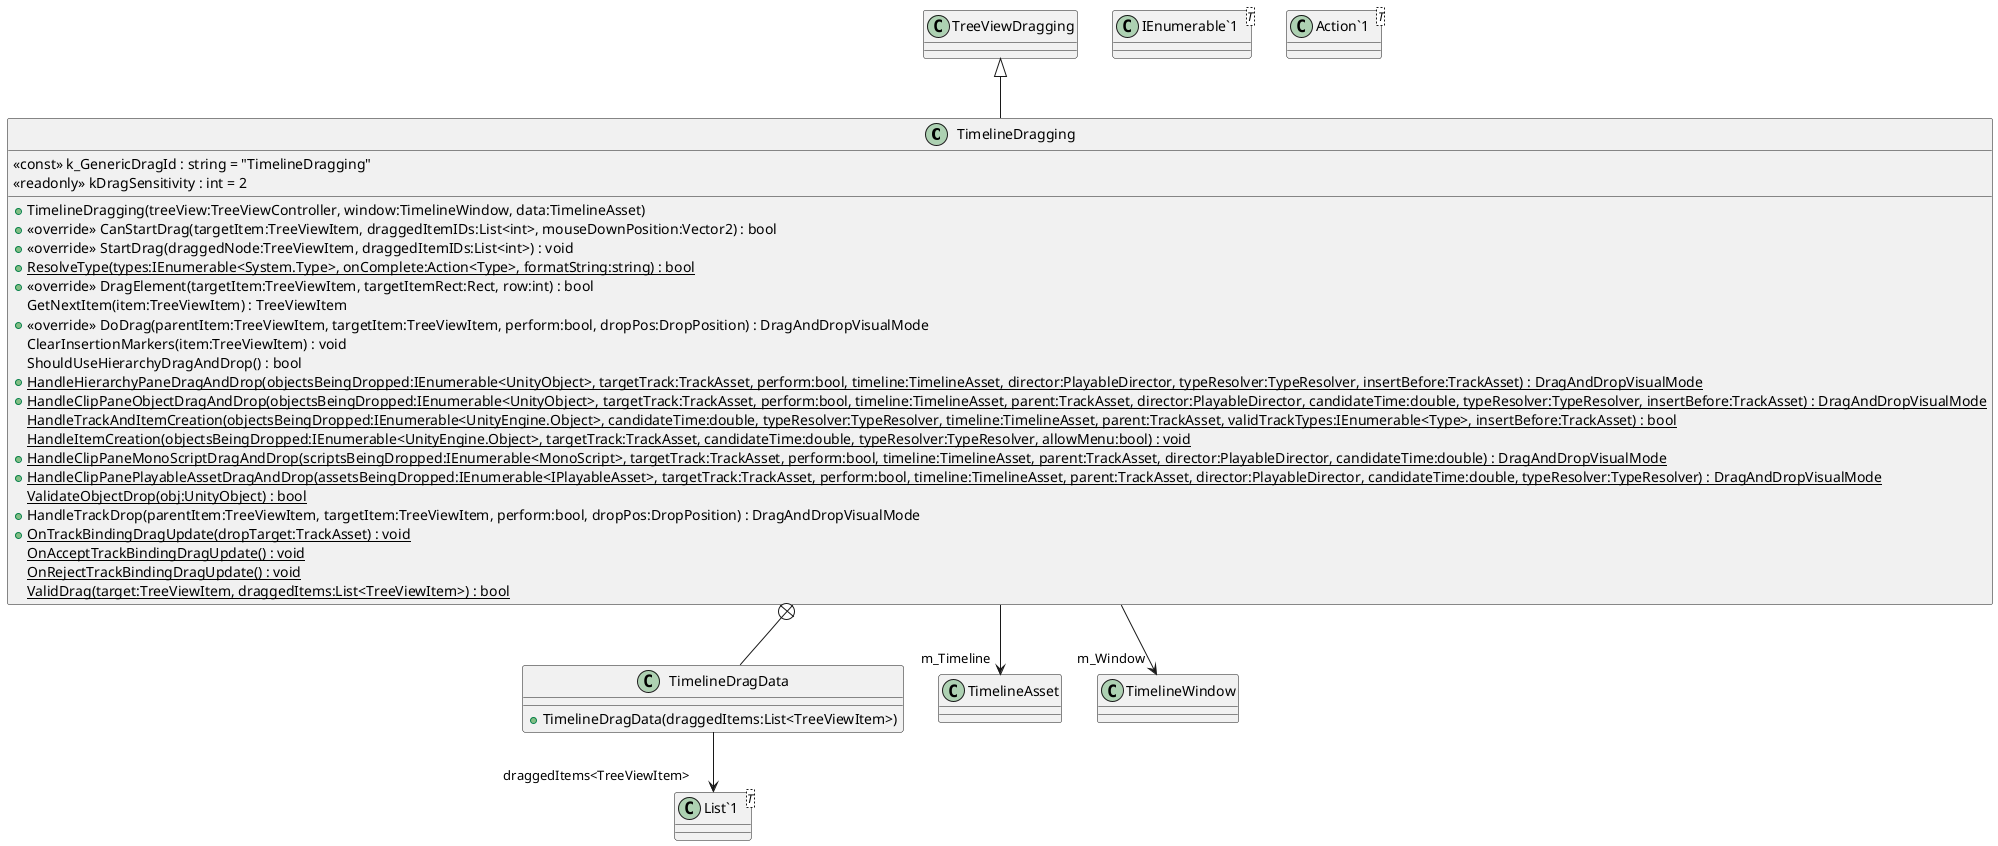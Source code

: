 @startuml
class TimelineDragging {
    <<const>> k_GenericDragId : string = "TimelineDragging"
    <<readonly>> kDragSensitivity : int = 2
    + TimelineDragging(treeView:TreeViewController, window:TimelineWindow, data:TimelineAsset)
    + <<override>> CanStartDrag(targetItem:TreeViewItem, draggedItemIDs:List<int>, mouseDownPosition:Vector2) : bool
    + <<override>> StartDrag(draggedNode:TreeViewItem, draggedItemIDs:List<int>) : void
    + {static} ResolveType(types:IEnumerable<System.Type>, onComplete:Action<Type>, formatString:string) : bool
    + <<override>> DragElement(targetItem:TreeViewItem, targetItemRect:Rect, row:int) : bool
    GetNextItem(item:TreeViewItem) : TreeViewItem
    + <<override>> DoDrag(parentItem:TreeViewItem, targetItem:TreeViewItem, perform:bool, dropPos:DropPosition) : DragAndDropVisualMode
    ClearInsertionMarkers(item:TreeViewItem) : void
    ShouldUseHierarchyDragAndDrop() : bool
    + {static} HandleHierarchyPaneDragAndDrop(objectsBeingDropped:IEnumerable<UnityObject>, targetTrack:TrackAsset, perform:bool, timeline:TimelineAsset, director:PlayableDirector, typeResolver:TypeResolver, insertBefore:TrackAsset) : DragAndDropVisualMode
    + {static} HandleClipPaneObjectDragAndDrop(objectsBeingDropped:IEnumerable<UnityObject>, targetTrack:TrackAsset, perform:bool, timeline:TimelineAsset, parent:TrackAsset, director:PlayableDirector, candidateTime:double, typeResolver:TypeResolver, insertBefore:TrackAsset) : DragAndDropVisualMode
    {static} HandleTrackAndItemCreation(objectsBeingDropped:IEnumerable<UnityEngine.Object>, candidateTime:double, typeResolver:TypeResolver, timeline:TimelineAsset, parent:TrackAsset, validTrackTypes:IEnumerable<Type>, insertBefore:TrackAsset) : bool
    {static} HandleItemCreation(objectsBeingDropped:IEnumerable<UnityEngine.Object>, targetTrack:TrackAsset, candidateTime:double, typeResolver:TypeResolver, allowMenu:bool) : void
    + {static} HandleClipPaneMonoScriptDragAndDrop(scriptsBeingDropped:IEnumerable<MonoScript>, targetTrack:TrackAsset, perform:bool, timeline:TimelineAsset, parent:TrackAsset, director:PlayableDirector, candidateTime:double) : DragAndDropVisualMode
    + {static} HandleClipPanePlayableAssetDragAndDrop(assetsBeingDropped:IEnumerable<IPlayableAsset>, targetTrack:TrackAsset, perform:bool, timeline:TimelineAsset, parent:TrackAsset, director:PlayableDirector, candidateTime:double, typeResolver:TypeResolver) : DragAndDropVisualMode
    {static} ValidateObjectDrop(obj:UnityObject) : bool
    + HandleTrackDrop(parentItem:TreeViewItem, targetItem:TreeViewItem, perform:bool, dropPos:DropPosition) : DragAndDropVisualMode
    + {static} OnTrackBindingDragUpdate(dropTarget:TrackAsset) : void
    {static} OnAcceptTrackBindingDragUpdate() : void
    {static} OnRejectTrackBindingDragUpdate() : void
    {static} ValidDrag(target:TreeViewItem, draggedItems:List<TreeViewItem>) : bool
}
class "IEnumerable`1"<T> {
}
class "Action`1"<T> {
}
class TimelineDragData {
    + TimelineDragData(draggedItems:List<TreeViewItem>)
}
class "List`1"<T> {
}
TreeViewDragging <|-- TimelineDragging
TimelineDragging --> "m_Timeline" TimelineAsset
TimelineDragging --> "m_Window" TimelineWindow
TimelineDragging +-- TimelineDragData
TimelineDragData --> "draggedItems<TreeViewItem>" "List`1"
@enduml
